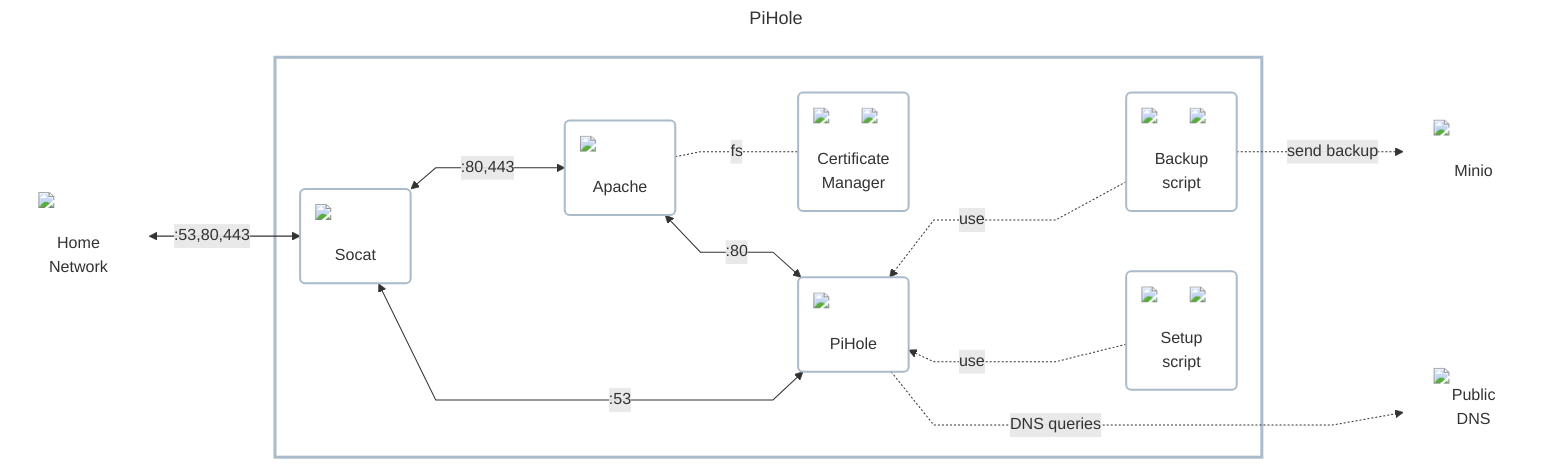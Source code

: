 ---
title: PiHole
---
%%{ init : { "theme" : "default", "flowchart" : { "curve" : "linear" }}}%%

flowchart LR
    classDef default fill:#00000000,stroke:#00000000,stroke-width:0px;
    classDef component fill:#00000000,stroke:#aabbccff,stroke-width:2px;
    classDef section fill:#00000000,stroke:#aabbccff,stroke-width:3px;

    home_network["<img src='../../../../icons/network.png' style='min-width:80px;max-width:80px' /><br />Home<br />Network"]
    public_dns["<img src='../../../../icons/cloud.png' style='min-width:80px;max-width:80px' />Public<br />DNS"]

    subgraph app_wrapper[" "]
        socket_proxy("<img src='../../../../icons/ingress.png' style='min-width:80px;max-width:80px' /><br />Socat")
        http_proxy("<img src='../../../../icons/apache.png' style='min-width:80px;max-width:80px' /><br />Apache")
        certificate_manager("<img src='../../../../icons/cronjob.png' style='min-width:32px;max-width:32px;position:absolute;top:0;right:0' /><img src='../../../../icons/lets-encrypt.png' style='min-width:80px;max-width:80px' /><br />Certificate<br />Manager")
        app("<img src='../../../../icons/pihole.png' style='min-width:80px;max-width:80px' /><br />PiHole")
        script_backup("<img src='../../../../icons/cronjob.png' style='min-width:32px;max-width:32px;position:absolute;top:0;right:0' /><img src='../../../../icons/chromium+playwright.png' style='min-width:80px;max-width:80px' /><br />Backup<br />script")
        script_setup("<img src='../../../../icons/cronjob.png' style='min-width:32px;max-width:32px;position:absolute;top:0;right:0' /><img src='../../../../icons/chromium+playwright.png' style='min-width:80px;max-width:80px' /><br />Setup<br />script")

        class app component
        class certificate_manager component
        class http_proxy component
        class script_backup component
        class script_setup component
        class socket_proxy component

        socket_proxy <--->|:80,443| http_proxy <--->|:80| app
        socket_proxy <--->|:53| app
        app ~~~ script_backup & script_setup -..->|use| app
        http_proxy -..-|fs| certificate_manager
    end
    class app_wrapper section

    s3_database["<img src='../../../../icons/minio.png' style='min-width:80px;max-width:80px' /><br />Minio"]

    home_network <-->|:53,80,443| socket_proxy
    script_setup ~~~ public_dns
    app -..->|DNS queries| public_dns
    script_backup -.->|send backup| s3_database
